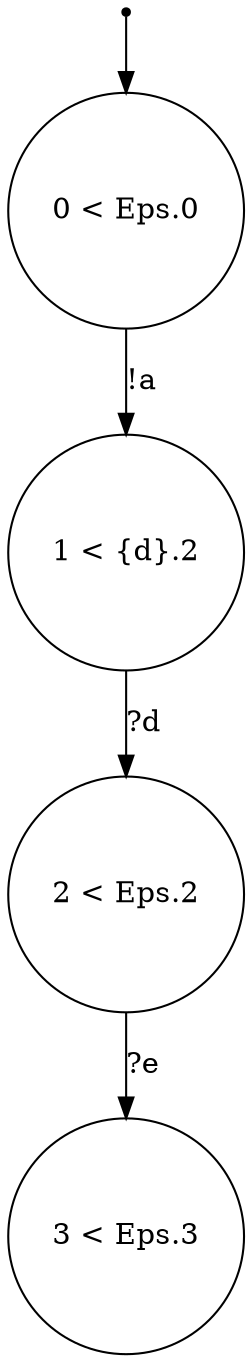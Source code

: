 digraph {
 node [shape=point] ENTRY
 node [shape=circle]
3 [label="3 < Eps.3
"]
2 [label="2 < Eps.2
"]
1 [label="1 < {d}.2
"]
0 [label="0 < Eps.0
"]
ENTRY -> 0
2 -> 3 [label="?e"]
1 -> 2 [label="?d"]
0 -> 1 [label="!a"]

}